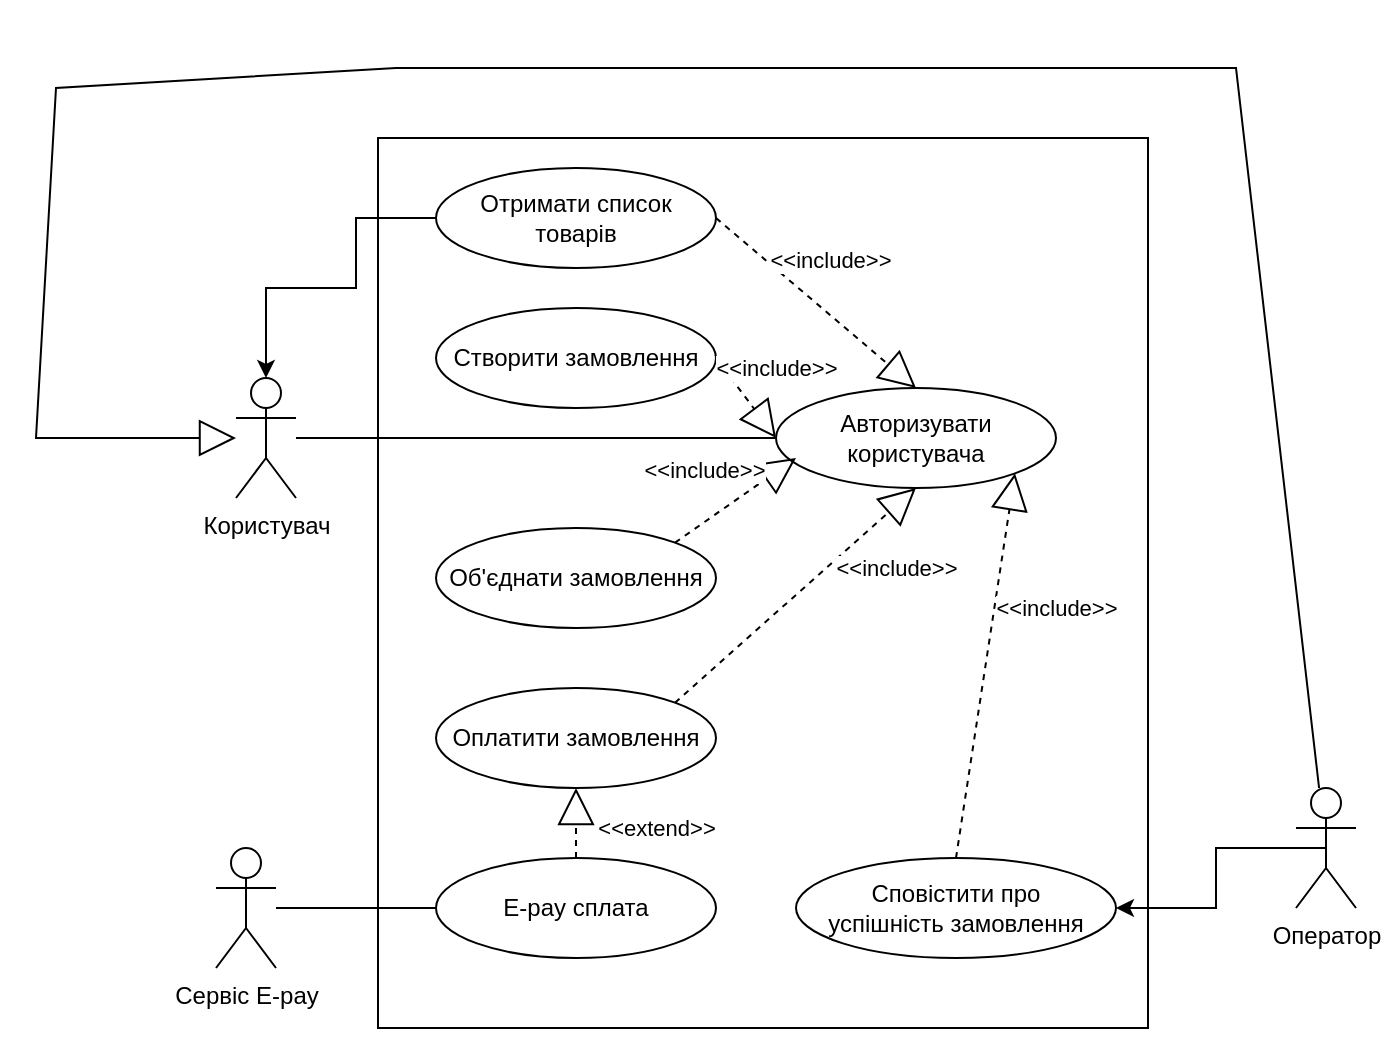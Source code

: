 <mxfile version="21.7.5" type="device">
  <diagram name="Страница 1" id="peiVjQ6xKM0UFsxWsOr3">
    <mxGraphModel dx="1050" dy="1711" grid="1" gridSize="10" guides="1" tooltips="1" connect="1" arrows="1" fold="1" page="1" pageScale="1" pageWidth="827" pageHeight="1169" math="0" shadow="0">
      <root>
        <mxCell id="0" />
        <mxCell id="1" parent="0" />
        <mxCell id="1JTkHmqc5n5id6cBLUgi-10" style="edgeStyle=orthogonalEdgeStyle;rounded=0;orthogonalLoop=1;jettySize=auto;html=1;exitX=0.5;exitY=1;exitDx=0;exitDy=0;entryX=0.5;entryY=0;entryDx=0;entryDy=0;" parent="1" edge="1">
          <mxGeometry relative="1" as="geometry">
            <mxPoint x="470" y="395" as="sourcePoint" />
          </mxGeometry>
        </mxCell>
        <mxCell id="UrdU0xNyHuRj9MzuBO23-1" value="Користувач&lt;br&gt;" style="shape=umlActor;verticalLabelPosition=bottom;verticalAlign=top;html=1;outlineConnect=0;" parent="1" vertex="1">
          <mxGeometry x="150" y="185" width="30" height="60" as="geometry" />
        </mxCell>
        <mxCell id="UrdU0xNyHuRj9MzuBO23-8" value="" style="rounded=0;whiteSpace=wrap;html=1;" parent="1" vertex="1">
          <mxGeometry x="221" y="65" width="385" height="445" as="geometry" />
        </mxCell>
        <mxCell id="Ndh7fXzvTLHAovszqeuX-16" style="edgeStyle=orthogonalEdgeStyle;rounded=0;orthogonalLoop=1;jettySize=auto;html=1;exitX=0;exitY=0.5;exitDx=0;exitDy=0;entryX=0.5;entryY=0;entryDx=0;entryDy=0;entryPerimeter=0;" parent="1" source="UrdU0xNyHuRj9MzuBO23-2" target="UrdU0xNyHuRj9MzuBO23-1" edge="1">
          <mxGeometry relative="1" as="geometry">
            <Array as="points">
              <mxPoint x="210" y="105" />
              <mxPoint x="210" y="140" />
              <mxPoint x="165" y="140" />
            </Array>
          </mxGeometry>
        </mxCell>
        <mxCell id="UrdU0xNyHuRj9MzuBO23-2" value="Отримати список&lt;br&gt;товарів" style="ellipse;whiteSpace=wrap;html=1;" parent="1" vertex="1">
          <mxGeometry x="250" y="80" width="140" height="50" as="geometry" />
        </mxCell>
        <mxCell id="UrdU0xNyHuRj9MzuBO23-3" value="Створити замовлення" style="ellipse;whiteSpace=wrap;html=1;" parent="1" vertex="1">
          <mxGeometry x="250" y="150" width="140" height="50" as="geometry" />
        </mxCell>
        <mxCell id="UrdU0xNyHuRj9MzuBO23-4" value="Об&#39;єднати замовлення" style="ellipse;whiteSpace=wrap;html=1;" parent="1" vertex="1">
          <mxGeometry x="250" y="260" width="140" height="50" as="geometry" />
        </mxCell>
        <mxCell id="UrdU0xNyHuRj9MzuBO23-5" value="Оплатити замовлення" style="ellipse;whiteSpace=wrap;html=1;" parent="1" vertex="1">
          <mxGeometry x="250" y="340" width="140" height="50" as="geometry" />
        </mxCell>
        <mxCell id="UrdU0xNyHuRj9MzuBO23-6" value="Сповістити про&lt;br&gt;успішність замовлення" style="ellipse;whiteSpace=wrap;html=1;" parent="1" vertex="1">
          <mxGeometry x="430" y="425" width="160" height="50" as="geometry" />
        </mxCell>
        <mxCell id="UrdU0xNyHuRj9MzuBO23-15" value="Сервіс E-pay&lt;br&gt;&amp;nbsp;" style="shape=umlActor;verticalLabelPosition=bottom;verticalAlign=top;html=1;outlineConnect=0;" parent="1" vertex="1">
          <mxGeometry x="140" y="420" width="30" height="60" as="geometry" />
        </mxCell>
        <mxCell id="Ndh7fXzvTLHAovszqeuX-8" style="edgeStyle=orthogonalEdgeStyle;rounded=0;orthogonalLoop=1;jettySize=auto;html=1;exitX=0.5;exitY=0.5;exitDx=0;exitDy=0;exitPerimeter=0;entryX=1;entryY=0.5;entryDx=0;entryDy=0;" parent="1" source="UrdU0xNyHuRj9MzuBO23-18" target="UrdU0xNyHuRj9MzuBO23-6" edge="1">
          <mxGeometry relative="1" as="geometry">
            <Array as="points">
              <mxPoint x="640" y="420" />
              <mxPoint x="640" y="450" />
            </Array>
          </mxGeometry>
        </mxCell>
        <mxCell id="UrdU0xNyHuRj9MzuBO23-18" value="Оператор" style="shape=umlActor;verticalLabelPosition=bottom;verticalAlign=top;html=1;outlineConnect=0;" parent="1" vertex="1">
          <mxGeometry x="680" y="390" width="30" height="60" as="geometry" />
        </mxCell>
        <mxCell id="Ndh7fXzvTLHAovszqeuX-3" value="Авторизувати&lt;br&gt;користувача" style="ellipse;whiteSpace=wrap;html=1;" parent="1" vertex="1">
          <mxGeometry x="420" y="190" width="140" height="50" as="geometry" />
        </mxCell>
        <mxCell id="Ndh7fXzvTLHAovszqeuX-5" value="E-pay сплата" style="ellipse;whiteSpace=wrap;html=1;" parent="1" vertex="1">
          <mxGeometry x="250" y="425" width="140" height="50" as="geometry" />
        </mxCell>
        <mxCell id="Ndh7fXzvTLHAovszqeuX-7" value="&amp;lt;&amp;lt;extend&amp;gt;&amp;gt;" style="endArrow=block;endSize=16;endFill=0;html=1;rounded=0;exitX=0.5;exitY=0;exitDx=0;exitDy=0;entryX=0.5;entryY=1;entryDx=0;entryDy=0;dashed=1;" parent="1" source="Ndh7fXzvTLHAovszqeuX-5" target="UrdU0xNyHuRj9MzuBO23-5" edge="1">
          <mxGeometry x="-0.143" y="-40" width="160" relative="1" as="geometry">
            <mxPoint x="330" y="280" as="sourcePoint" />
            <mxPoint x="490" y="280" as="targetPoint" />
            <mxPoint as="offset" />
          </mxGeometry>
        </mxCell>
        <mxCell id="Ndh7fXzvTLHAovszqeuX-10" value="" style="endArrow=none;html=1;rounded=0;entryX=0;entryY=0.5;entryDx=0;entryDy=0;" parent="1" source="UrdU0xNyHuRj9MzuBO23-15" target="Ndh7fXzvTLHAovszqeuX-5" edge="1">
          <mxGeometry width="50" height="50" relative="1" as="geometry">
            <mxPoint x="390" y="310" as="sourcePoint" />
            <mxPoint x="190" y="420" as="targetPoint" />
          </mxGeometry>
        </mxCell>
        <mxCell id="Ndh7fXzvTLHAovszqeuX-11" value="&amp;lt;&amp;lt;include&amp;gt;&amp;gt;" style="endArrow=block;endSize=16;endFill=0;html=1;rounded=0;exitX=1;exitY=0.5;exitDx=0;exitDy=0;entryX=0;entryY=0.5;entryDx=0;entryDy=0;dashed=1;" parent="1" source="UrdU0xNyHuRj9MzuBO23-3" target="Ndh7fXzvTLHAovszqeuX-3" edge="1">
          <mxGeometry x="-0.12" y="21" width="160" relative="1" as="geometry">
            <mxPoint x="450" y="350" as="sourcePoint" />
            <mxPoint x="400" y="375" as="targetPoint" />
            <mxPoint as="offset" />
          </mxGeometry>
        </mxCell>
        <mxCell id="Ndh7fXzvTLHAovszqeuX-12" value="&amp;lt;&amp;lt;include&amp;gt;&amp;gt;" style="endArrow=block;endSize=16;endFill=0;html=1;rounded=0;exitX=1;exitY=0.5;exitDx=0;exitDy=0;entryX=0.5;entryY=0;entryDx=0;entryDy=0;dashed=1;" parent="1" source="UrdU0xNyHuRj9MzuBO23-2" target="Ndh7fXzvTLHAovszqeuX-3" edge="1">
          <mxGeometry x="-0.12" y="21" width="160" relative="1" as="geometry">
            <mxPoint x="400" y="185" as="sourcePoint" />
            <mxPoint x="430" y="225" as="targetPoint" />
            <mxPoint as="offset" />
          </mxGeometry>
        </mxCell>
        <mxCell id="Ndh7fXzvTLHAovszqeuX-13" value="" style="endArrow=none;html=1;rounded=0;entryX=0;entryY=0.5;entryDx=0;entryDy=0;" parent="1" source="UrdU0xNyHuRj9MzuBO23-1" target="Ndh7fXzvTLHAovszqeuX-3" edge="1">
          <mxGeometry width="50" height="50" relative="1" as="geometry">
            <mxPoint x="390" y="350" as="sourcePoint" />
            <mxPoint x="440" y="300" as="targetPoint" />
          </mxGeometry>
        </mxCell>
        <mxCell id="Ndh7fXzvTLHAovszqeuX-14" value="&amp;lt;&amp;lt;include&amp;gt;&amp;gt;" style="endArrow=block;endSize=16;endFill=0;html=1;rounded=0;exitX=1;exitY=0;exitDx=0;exitDy=0;entryX=0;entryY=0.5;entryDx=0;entryDy=0;dashed=1;" parent="1" source="UrdU0xNyHuRj9MzuBO23-4" edge="1">
          <mxGeometry x="-0.12" y="21" width="160" relative="1" as="geometry">
            <mxPoint x="400" y="185" as="sourcePoint" />
            <mxPoint x="430" y="225" as="targetPoint" />
            <mxPoint as="offset" />
          </mxGeometry>
        </mxCell>
        <mxCell id="Ndh7fXzvTLHAovszqeuX-15" value="&amp;lt;&amp;lt;include&amp;gt;&amp;gt;" style="endArrow=block;endSize=16;endFill=0;html=1;rounded=0;exitX=1;exitY=0;exitDx=0;exitDy=0;entryX=0.5;entryY=1;entryDx=0;entryDy=0;dashed=1;" parent="1" source="UrdU0xNyHuRj9MzuBO23-5" target="Ndh7fXzvTLHAovszqeuX-3" edge="1">
          <mxGeometry x="0.578" y="-23" width="160" relative="1" as="geometry">
            <mxPoint x="379" y="277" as="sourcePoint" />
            <mxPoint x="440" y="235" as="targetPoint" />
            <mxPoint as="offset" />
          </mxGeometry>
        </mxCell>
        <mxCell id="Ndh7fXzvTLHAovszqeuX-18" value="&amp;lt;&amp;lt;include&amp;gt;&amp;gt;" style="endArrow=block;endSize=16;endFill=0;html=1;rounded=0;exitX=0.5;exitY=0;exitDx=0;exitDy=0;entryX=1;entryY=1;entryDx=0;entryDy=0;dashed=1;" parent="1" source="UrdU0xNyHuRj9MzuBO23-6" target="Ndh7fXzvTLHAovszqeuX-3" edge="1">
          <mxGeometry x="0.348" y="-30" width="160" relative="1" as="geometry">
            <mxPoint x="379" y="357" as="sourcePoint" />
            <mxPoint x="500" y="250" as="targetPoint" />
            <mxPoint as="offset" />
          </mxGeometry>
        </mxCell>
        <mxCell id="Ndh7fXzvTLHAovszqeuX-19" value="&lt;br&gt;" style="endArrow=block;endSize=16;endFill=0;html=1;rounded=0;" parent="1" source="UrdU0xNyHuRj9MzuBO23-18" target="UrdU0xNyHuRj9MzuBO23-1" edge="1">
          <mxGeometry x="0.348" y="-30" width="160" relative="1" as="geometry">
            <mxPoint x="520" y="435" as="sourcePoint" />
            <mxPoint x="549" y="243" as="targetPoint" />
            <mxPoint as="offset" />
            <Array as="points">
              <mxPoint x="650" y="30" />
              <mxPoint x="600" y="30" />
              <mxPoint x="530" y="30" />
              <mxPoint x="390" y="30" />
              <mxPoint x="230" y="30" />
              <mxPoint x="60" y="40" />
              <mxPoint x="50" y="215" />
            </Array>
          </mxGeometry>
        </mxCell>
      </root>
    </mxGraphModel>
  </diagram>
</mxfile>
